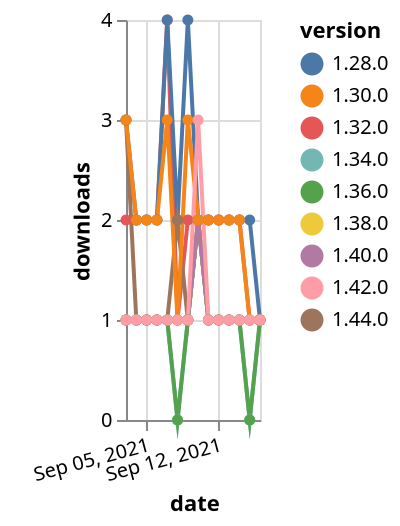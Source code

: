 {"$schema": "https://vega.github.io/schema/vega-lite/v5.json", "description": "A simple bar chart with embedded data.", "data": {"values": [{"date": "2021-09-03", "total": 238, "delta": 1, "version": "1.34.0"}, {"date": "2021-09-04", "total": 239, "delta": 1, "version": "1.34.0"}, {"date": "2021-09-05", "total": 240, "delta": 1, "version": "1.34.0"}, {"date": "2021-09-06", "total": 241, "delta": 1, "version": "1.34.0"}, {"date": "2021-09-07", "total": 242, "delta": 1, "version": "1.34.0"}, {"date": "2021-09-08", "total": 242, "delta": 0, "version": "1.34.0"}, {"date": "2021-09-09", "total": 243, "delta": 1, "version": "1.34.0"}, {"date": "2021-09-10", "total": 245, "delta": 2, "version": "1.34.0"}, {"date": "2021-09-11", "total": 246, "delta": 1, "version": "1.34.0"}, {"date": "2021-09-12", "total": 247, "delta": 1, "version": "1.34.0"}, {"date": "2021-09-13", "total": 248, "delta": 1, "version": "1.34.0"}, {"date": "2021-09-14", "total": 249, "delta": 1, "version": "1.34.0"}, {"date": "2021-09-15", "total": 249, "delta": 0, "version": "1.34.0"}, {"date": "2021-09-16", "total": 250, "delta": 1, "version": "1.34.0"}, {"date": "2021-09-03", "total": 2335, "delta": 2, "version": "1.32.0"}, {"date": "2021-09-04", "total": 2337, "delta": 2, "version": "1.32.0"}, {"date": "2021-09-05", "total": 2339, "delta": 2, "version": "1.32.0"}, {"date": "2021-09-06", "total": 2341, "delta": 2, "version": "1.32.0"}, {"date": "2021-09-07", "total": 2345, "delta": 4, "version": "1.32.0"}, {"date": "2021-09-08", "total": 2346, "delta": 1, "version": "1.32.0"}, {"date": "2021-09-09", "total": 2348, "delta": 2, "version": "1.32.0"}, {"date": "2021-09-10", "total": 2350, "delta": 2, "version": "1.32.0"}, {"date": "2021-09-11", "total": 2352, "delta": 2, "version": "1.32.0"}, {"date": "2021-09-12", "total": 2354, "delta": 2, "version": "1.32.0"}, {"date": "2021-09-13", "total": 2356, "delta": 2, "version": "1.32.0"}, {"date": "2021-09-14", "total": 2358, "delta": 2, "version": "1.32.0"}, {"date": "2021-09-15", "total": 2359, "delta": 1, "version": "1.32.0"}, {"date": "2021-09-16", "total": 2360, "delta": 1, "version": "1.32.0"}, {"date": "2021-09-03", "total": 3054, "delta": 3, "version": "1.28.0"}, {"date": "2021-09-04", "total": 3056, "delta": 2, "version": "1.28.0"}, {"date": "2021-09-05", "total": 3058, "delta": 2, "version": "1.28.0"}, {"date": "2021-09-06", "total": 3060, "delta": 2, "version": "1.28.0"}, {"date": "2021-09-07", "total": 3064, "delta": 4, "version": "1.28.0"}, {"date": "2021-09-08", "total": 3066, "delta": 2, "version": "1.28.0"}, {"date": "2021-09-09", "total": 3070, "delta": 4, "version": "1.28.0"}, {"date": "2021-09-10", "total": 3072, "delta": 2, "version": "1.28.0"}, {"date": "2021-09-11", "total": 3074, "delta": 2, "version": "1.28.0"}, {"date": "2021-09-12", "total": 3076, "delta": 2, "version": "1.28.0"}, {"date": "2021-09-13", "total": 3078, "delta": 2, "version": "1.28.0"}, {"date": "2021-09-14", "total": 3080, "delta": 2, "version": "1.28.0"}, {"date": "2021-09-15", "total": 3082, "delta": 2, "version": "1.28.0"}, {"date": "2021-09-16", "total": 3083, "delta": 1, "version": "1.28.0"}, {"date": "2021-09-03", "total": 118, "delta": 3, "version": "1.44.0"}, {"date": "2021-09-04", "total": 119, "delta": 1, "version": "1.44.0"}, {"date": "2021-09-05", "total": 120, "delta": 1, "version": "1.44.0"}, {"date": "2021-09-06", "total": 121, "delta": 1, "version": "1.44.0"}, {"date": "2021-09-07", "total": 122, "delta": 1, "version": "1.44.0"}, {"date": "2021-09-08", "total": 124, "delta": 2, "version": "1.44.0"}, {"date": "2021-09-09", "total": 125, "delta": 1, "version": "1.44.0"}, {"date": "2021-09-10", "total": 127, "delta": 2, "version": "1.44.0"}, {"date": "2021-09-11", "total": 128, "delta": 1, "version": "1.44.0"}, {"date": "2021-09-12", "total": 129, "delta": 1, "version": "1.44.0"}, {"date": "2021-09-13", "total": 130, "delta": 1, "version": "1.44.0"}, {"date": "2021-09-14", "total": 131, "delta": 1, "version": "1.44.0"}, {"date": "2021-09-15", "total": 132, "delta": 1, "version": "1.44.0"}, {"date": "2021-09-16", "total": 133, "delta": 1, "version": "1.44.0"}, {"date": "2021-09-03", "total": 180, "delta": 1, "version": "1.38.0"}, {"date": "2021-09-04", "total": 181, "delta": 1, "version": "1.38.0"}, {"date": "2021-09-05", "total": 182, "delta": 1, "version": "1.38.0"}, {"date": "2021-09-06", "total": 183, "delta": 1, "version": "1.38.0"}, {"date": "2021-09-07", "total": 184, "delta": 1, "version": "1.38.0"}, {"date": "2021-09-08", "total": 185, "delta": 1, "version": "1.38.0"}, {"date": "2021-09-09", "total": 186, "delta": 1, "version": "1.38.0"}, {"date": "2021-09-10", "total": 188, "delta": 2, "version": "1.38.0"}, {"date": "2021-09-11", "total": 189, "delta": 1, "version": "1.38.0"}, {"date": "2021-09-12", "total": 190, "delta": 1, "version": "1.38.0"}, {"date": "2021-09-13", "total": 191, "delta": 1, "version": "1.38.0"}, {"date": "2021-09-14", "total": 192, "delta": 1, "version": "1.38.0"}, {"date": "2021-09-15", "total": 193, "delta": 1, "version": "1.38.0"}, {"date": "2021-09-16", "total": 194, "delta": 1, "version": "1.38.0"}, {"date": "2021-09-03", "total": 191, "delta": 1, "version": "1.36.0"}, {"date": "2021-09-04", "total": 192, "delta": 1, "version": "1.36.0"}, {"date": "2021-09-05", "total": 193, "delta": 1, "version": "1.36.0"}, {"date": "2021-09-06", "total": 194, "delta": 1, "version": "1.36.0"}, {"date": "2021-09-07", "total": 195, "delta": 1, "version": "1.36.0"}, {"date": "2021-09-08", "total": 195, "delta": 0, "version": "1.36.0"}, {"date": "2021-09-09", "total": 196, "delta": 1, "version": "1.36.0"}, {"date": "2021-09-10", "total": 198, "delta": 2, "version": "1.36.0"}, {"date": "2021-09-11", "total": 199, "delta": 1, "version": "1.36.0"}, {"date": "2021-09-12", "total": 200, "delta": 1, "version": "1.36.0"}, {"date": "2021-09-13", "total": 201, "delta": 1, "version": "1.36.0"}, {"date": "2021-09-14", "total": 202, "delta": 1, "version": "1.36.0"}, {"date": "2021-09-15", "total": 202, "delta": 0, "version": "1.36.0"}, {"date": "2021-09-16", "total": 203, "delta": 1, "version": "1.36.0"}, {"date": "2021-09-03", "total": 152, "delta": 1, "version": "1.40.0"}, {"date": "2021-09-04", "total": 153, "delta": 1, "version": "1.40.0"}, {"date": "2021-09-05", "total": 154, "delta": 1, "version": "1.40.0"}, {"date": "2021-09-06", "total": 155, "delta": 1, "version": "1.40.0"}, {"date": "2021-09-07", "total": 156, "delta": 1, "version": "1.40.0"}, {"date": "2021-09-08", "total": 157, "delta": 1, "version": "1.40.0"}, {"date": "2021-09-09", "total": 158, "delta": 1, "version": "1.40.0"}, {"date": "2021-09-10", "total": 160, "delta": 2, "version": "1.40.0"}, {"date": "2021-09-11", "total": 161, "delta": 1, "version": "1.40.0"}, {"date": "2021-09-12", "total": 162, "delta": 1, "version": "1.40.0"}, {"date": "2021-09-13", "total": 163, "delta": 1, "version": "1.40.0"}, {"date": "2021-09-14", "total": 164, "delta": 1, "version": "1.40.0"}, {"date": "2021-09-15", "total": 165, "delta": 1, "version": "1.40.0"}, {"date": "2021-09-16", "total": 166, "delta": 1, "version": "1.40.0"}, {"date": "2021-09-03", "total": 2523, "delta": 3, "version": "1.30.0"}, {"date": "2021-09-04", "total": 2525, "delta": 2, "version": "1.30.0"}, {"date": "2021-09-05", "total": 2527, "delta": 2, "version": "1.30.0"}, {"date": "2021-09-06", "total": 2529, "delta": 2, "version": "1.30.0"}, {"date": "2021-09-07", "total": 2532, "delta": 3, "version": "1.30.0"}, {"date": "2021-09-08", "total": 2533, "delta": 1, "version": "1.30.0"}, {"date": "2021-09-09", "total": 2536, "delta": 3, "version": "1.30.0"}, {"date": "2021-09-10", "total": 2538, "delta": 2, "version": "1.30.0"}, {"date": "2021-09-11", "total": 2540, "delta": 2, "version": "1.30.0"}, {"date": "2021-09-12", "total": 2542, "delta": 2, "version": "1.30.0"}, {"date": "2021-09-13", "total": 2544, "delta": 2, "version": "1.30.0"}, {"date": "2021-09-14", "total": 2546, "delta": 2, "version": "1.30.0"}, {"date": "2021-09-15", "total": 2547, "delta": 1, "version": "1.30.0"}, {"date": "2021-09-16", "total": 2548, "delta": 1, "version": "1.30.0"}, {"date": "2021-09-03", "total": 178, "delta": 1, "version": "1.42.0"}, {"date": "2021-09-04", "total": 179, "delta": 1, "version": "1.42.0"}, {"date": "2021-09-05", "total": 180, "delta": 1, "version": "1.42.0"}, {"date": "2021-09-06", "total": 181, "delta": 1, "version": "1.42.0"}, {"date": "2021-09-07", "total": 182, "delta": 1, "version": "1.42.0"}, {"date": "2021-09-08", "total": 183, "delta": 1, "version": "1.42.0"}, {"date": "2021-09-09", "total": 184, "delta": 1, "version": "1.42.0"}, {"date": "2021-09-10", "total": 187, "delta": 3, "version": "1.42.0"}, {"date": "2021-09-11", "total": 188, "delta": 1, "version": "1.42.0"}, {"date": "2021-09-12", "total": 189, "delta": 1, "version": "1.42.0"}, {"date": "2021-09-13", "total": 190, "delta": 1, "version": "1.42.0"}, {"date": "2021-09-14", "total": 191, "delta": 1, "version": "1.42.0"}, {"date": "2021-09-15", "total": 192, "delta": 1, "version": "1.42.0"}, {"date": "2021-09-16", "total": 193, "delta": 1, "version": "1.42.0"}]}, "width": "container", "mark": {"type": "line", "point": {"filled": true}}, "encoding": {"x": {"field": "date", "type": "temporal", "timeUnit": "yearmonthdate", "title": "date", "axis": {"labelAngle": -15}}, "y": {"field": "delta", "type": "quantitative", "title": "downloads"}, "color": {"field": "version", "type": "nominal"}, "tooltip": {"field": "delta"}}}